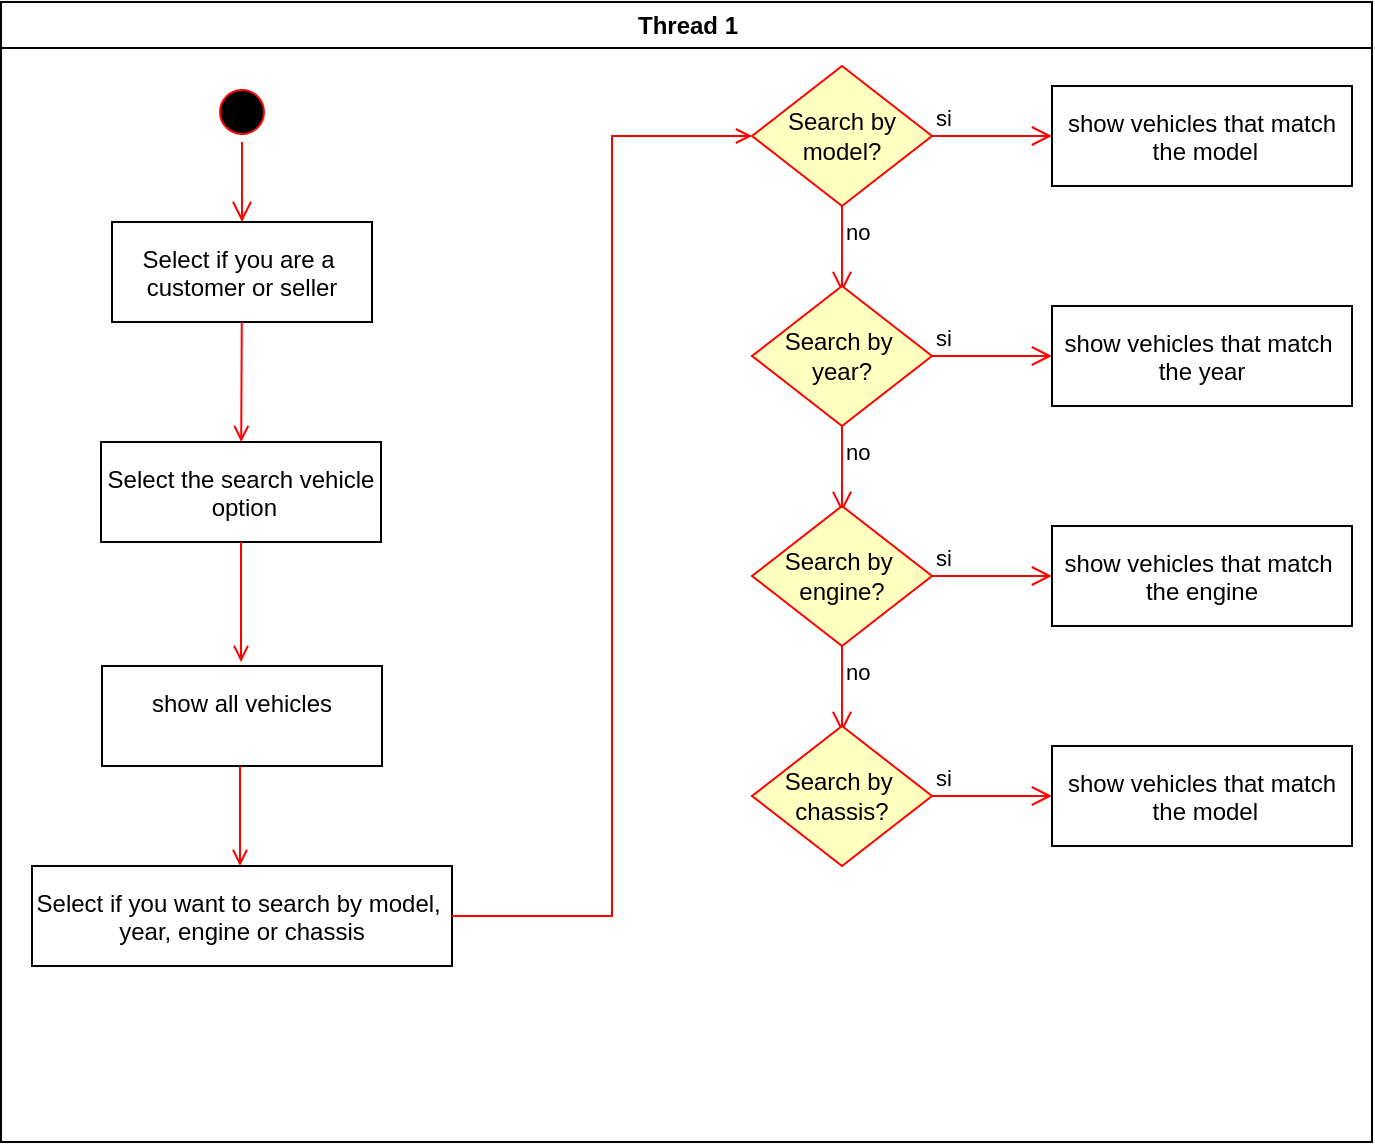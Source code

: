 <mxfile version="24.2.3" type="google">
  <diagram name="Page-1" id="e7e014a7-5840-1c2e-5031-d8a46d1fe8dd">
    <mxGraphModel grid="1" page="1" gridSize="10" guides="1" tooltips="1" connect="1" arrows="1" fold="1" pageScale="1" pageWidth="1169" pageHeight="826" background="none" math="0" shadow="0">
      <root>
        <mxCell id="0" />
        <mxCell id="1" parent="0" />
        <mxCell id="2" value="Thread 1" style="swimlane;whiteSpace=wrap" vertex="1" parent="1">
          <mxGeometry x="164.5" y="128" width="685.5" height="570" as="geometry" />
        </mxCell>
        <mxCell id="eB2mMgKmKZNWxKjBdmCb-41" value="" style="ellipse;shape=startState;fillColor=#000000;strokeColor=#ff0000;" vertex="1" parent="2">
          <mxGeometry x="105.5" y="40" width="30" height="30" as="geometry" />
        </mxCell>
        <mxCell id="eB2mMgKmKZNWxKjBdmCb-42" value="" style="edgeStyle=elbowEdgeStyle;elbow=horizontal;verticalAlign=bottom;endArrow=open;endSize=8;strokeColor=#FF0000;endFill=1;rounded=0" edge="1" parent="2" source="eB2mMgKmKZNWxKjBdmCb-41" target="eB2mMgKmKZNWxKjBdmCb-43">
          <mxGeometry x="-64.5" y="-88" as="geometry">
            <mxPoint x="120.5" y="110" as="targetPoint" />
          </mxGeometry>
        </mxCell>
        <mxCell id="eB2mMgKmKZNWxKjBdmCb-43" value="Select if you are a &#xa;customer or seller" style="" vertex="1" parent="2">
          <mxGeometry x="55.5" y="110" width="130" height="50" as="geometry" />
        </mxCell>
        <mxCell id="eB2mMgKmKZNWxKjBdmCb-44" value="&#xa;Select the search vehicle&#xa; option&#xa;" style="" vertex="1" parent="2">
          <mxGeometry x="50" y="220" width="140" height="50" as="geometry" />
        </mxCell>
        <mxCell id="eB2mMgKmKZNWxKjBdmCb-45" value="" style="endArrow=open;strokeColor=#FF0000;endFill=1;rounded=0" edge="1" parent="2" source="eB2mMgKmKZNWxKjBdmCb-43" target="eB2mMgKmKZNWxKjBdmCb-44">
          <mxGeometry relative="1" as="geometry" />
        </mxCell>
        <mxCell id="eB2mMgKmKZNWxKjBdmCb-46" value="" style="endArrow=open;strokeColor=#FF0000;endFill=1;rounded=0" edge="1" parent="2">
          <mxGeometry relative="1" as="geometry">
            <mxPoint x="120" y="270" as="sourcePoint" />
            <mxPoint x="120" y="330" as="targetPoint" />
          </mxGeometry>
        </mxCell>
        <mxCell id="eB2mMgKmKZNWxKjBdmCb-47" value="&#xa;Select if you want to search by model, &#xa;year, engine or chassis&#xa;" style="" vertex="1" parent="2">
          <mxGeometry x="15.5" y="432" width="210" height="50" as="geometry" />
        </mxCell>
        <mxCell id="eB2mMgKmKZNWxKjBdmCb-49" value="Search by model?" style="rhombus;whiteSpace=wrap;html=1;fontColor=#000000;fillColor=#ffffc0;strokeColor=#ff0000;" vertex="1" parent="2">
          <mxGeometry x="375.5" y="32" width="90" height="70" as="geometry" />
        </mxCell>
        <mxCell id="eB2mMgKmKZNWxKjBdmCb-50" value="si" style="edgeStyle=orthogonalEdgeStyle;html=1;align=left;verticalAlign=bottom;endArrow=open;endSize=8;strokeColor=#ff0000;rounded=0;entryX=0;entryY=0.5;entryDx=0;entryDy=0;" edge="1" parent="2" source="eB2mMgKmKZNWxKjBdmCb-49" target="eB2mMgKmKZNWxKjBdmCb-52">
          <mxGeometry x="-1" relative="1" as="geometry">
            <mxPoint x="505.5" y="67" as="targetPoint" />
          </mxGeometry>
        </mxCell>
        <mxCell id="eB2mMgKmKZNWxKjBdmCb-51" value="no" style="edgeStyle=orthogonalEdgeStyle;html=1;align=left;verticalAlign=top;endArrow=open;endSize=8;strokeColor=#ff0000;rounded=0;entryX=0.5;entryY=0;entryDx=0;entryDy=0;" edge="1" parent="2" source="eB2mMgKmKZNWxKjBdmCb-49">
          <mxGeometry x="-1" relative="1" as="geometry">
            <mxPoint x="420.5" y="145" as="targetPoint" />
          </mxGeometry>
        </mxCell>
        <mxCell id="eB2mMgKmKZNWxKjBdmCb-52" value="show vehicles that match&#xa; the model" style="" vertex="1" parent="2">
          <mxGeometry x="525.5" y="42" width="150" height="50" as="geometry" />
        </mxCell>
        <mxCell id="eB2mMgKmKZNWxKjBdmCb-48" value="" style="endArrow=open;strokeColor=#FF0000;endFill=1;rounded=0;exitX=1;exitY=0.5;exitDx=0;exitDy=0;entryX=0;entryY=0.5;entryDx=0;entryDy=0;" edge="1" parent="2" source="eB2mMgKmKZNWxKjBdmCb-47" target="eB2mMgKmKZNWxKjBdmCb-49">
          <mxGeometry relative="1" as="geometry">
            <mxPoint x="130" y="280" as="sourcePoint" />
            <mxPoint x="375.5" y="72" as="targetPoint" />
            <Array as="points">
              <mxPoint x="305.5" y="457" />
              <mxPoint x="305.5" y="67" />
            </Array>
          </mxGeometry>
        </mxCell>
        <mxCell id="eB2mMgKmKZNWxKjBdmCb-53" value="Search by&amp;nbsp;&lt;div&gt;year?&lt;/div&gt;" style="rhombus;whiteSpace=wrap;html=1;fontColor=#000000;fillColor=#ffffc0;strokeColor=#ff0000;" vertex="1" parent="2">
          <mxGeometry x="375.5" y="142" width="90" height="70" as="geometry" />
        </mxCell>
        <mxCell id="eB2mMgKmKZNWxKjBdmCb-54" value="si" style="edgeStyle=orthogonalEdgeStyle;html=1;align=left;verticalAlign=bottom;endArrow=open;endSize=8;strokeColor=#ff0000;rounded=0;entryX=0;entryY=0.5;entryDx=0;entryDy=0;" edge="1" parent="2" source="eB2mMgKmKZNWxKjBdmCb-53" target="eB2mMgKmKZNWxKjBdmCb-56">
          <mxGeometry x="-1" relative="1" as="geometry">
            <mxPoint x="505.5" y="177" as="targetPoint" />
          </mxGeometry>
        </mxCell>
        <mxCell id="eB2mMgKmKZNWxKjBdmCb-55" value="no" style="edgeStyle=orthogonalEdgeStyle;html=1;align=left;verticalAlign=top;endArrow=open;endSize=8;strokeColor=#ff0000;rounded=0;entryX=0.5;entryY=0;entryDx=0;entryDy=0;" edge="1" parent="2" source="eB2mMgKmKZNWxKjBdmCb-53">
          <mxGeometry x="-1" relative="1" as="geometry">
            <mxPoint x="420.5" y="255" as="targetPoint" />
          </mxGeometry>
        </mxCell>
        <mxCell id="eB2mMgKmKZNWxKjBdmCb-56" value="show vehicles that match &#xa;the year" style="" vertex="1" parent="2">
          <mxGeometry x="525.5" y="152" width="150" height="50" as="geometry" />
        </mxCell>
        <mxCell id="eB2mMgKmKZNWxKjBdmCb-57" value="Search by&amp;nbsp;&lt;div&gt;engine?&lt;/div&gt;" style="rhombus;whiteSpace=wrap;html=1;fontColor=#000000;fillColor=#ffffc0;strokeColor=#ff0000;" vertex="1" parent="2">
          <mxGeometry x="375.5" y="252" width="90" height="70" as="geometry" />
        </mxCell>
        <mxCell id="eB2mMgKmKZNWxKjBdmCb-58" value="si" style="edgeStyle=orthogonalEdgeStyle;html=1;align=left;verticalAlign=bottom;endArrow=open;endSize=8;strokeColor=#ff0000;rounded=0;entryX=0;entryY=0.5;entryDx=0;entryDy=0;" edge="1" parent="2" source="eB2mMgKmKZNWxKjBdmCb-57" target="eB2mMgKmKZNWxKjBdmCb-60">
          <mxGeometry x="-1" relative="1" as="geometry">
            <mxPoint x="505.5" y="287" as="targetPoint" />
          </mxGeometry>
        </mxCell>
        <mxCell id="eB2mMgKmKZNWxKjBdmCb-59" value="no" style="edgeStyle=orthogonalEdgeStyle;html=1;align=left;verticalAlign=top;endArrow=open;endSize=8;strokeColor=#ff0000;rounded=0;entryX=0.5;entryY=0;entryDx=0;entryDy=0;" edge="1" parent="2" source="eB2mMgKmKZNWxKjBdmCb-57">
          <mxGeometry x="-1" relative="1" as="geometry">
            <mxPoint x="420.5" y="365" as="targetPoint" />
          </mxGeometry>
        </mxCell>
        <mxCell id="eB2mMgKmKZNWxKjBdmCb-60" value="show vehicles that match &#xa;the engine" style="" vertex="1" parent="2">
          <mxGeometry x="525.5" y="262" width="150" height="50" as="geometry" />
        </mxCell>
        <mxCell id="eB2mMgKmKZNWxKjBdmCb-61" value="Search by&amp;nbsp;&lt;div&gt;chassis?&lt;/div&gt;" style="rhombus;whiteSpace=wrap;html=1;fontColor=#000000;fillColor=#ffffc0;strokeColor=#ff0000;" vertex="1" parent="2">
          <mxGeometry x="375.5" y="362" width="90" height="70" as="geometry" />
        </mxCell>
        <mxCell id="eB2mMgKmKZNWxKjBdmCb-62" value="si" style="edgeStyle=orthogonalEdgeStyle;html=1;align=left;verticalAlign=bottom;endArrow=open;endSize=8;strokeColor=#ff0000;rounded=0;entryX=0;entryY=0.5;entryDx=0;entryDy=0;" edge="1" parent="2" source="eB2mMgKmKZNWxKjBdmCb-61" target="eB2mMgKmKZNWxKjBdmCb-64">
          <mxGeometry x="-1" relative="1" as="geometry">
            <mxPoint x="505.5" y="397" as="targetPoint" />
          </mxGeometry>
        </mxCell>
        <mxCell id="eB2mMgKmKZNWxKjBdmCb-64" value="show vehicles that match&#xa; the model" style="" vertex="1" parent="2">
          <mxGeometry x="525.5" y="372" width="150" height="50" as="geometry" />
        </mxCell>
        <mxCell id="eB2mMgKmKZNWxKjBdmCb-65" value="show all vehicles&#xa;" style="" vertex="1" parent="2">
          <mxGeometry x="50.5" y="332" width="140" height="50" as="geometry" />
        </mxCell>
        <mxCell id="eB2mMgKmKZNWxKjBdmCb-66" value="" style="endArrow=open;strokeColor=#FF0000;endFill=1;rounded=0" edge="1" parent="2">
          <mxGeometry relative="1" as="geometry">
            <mxPoint x="119.5" y="382" as="sourcePoint" />
            <mxPoint x="119.5" y="432" as="targetPoint" />
          </mxGeometry>
        </mxCell>
      </root>
    </mxGraphModel>
  </diagram>
</mxfile>
